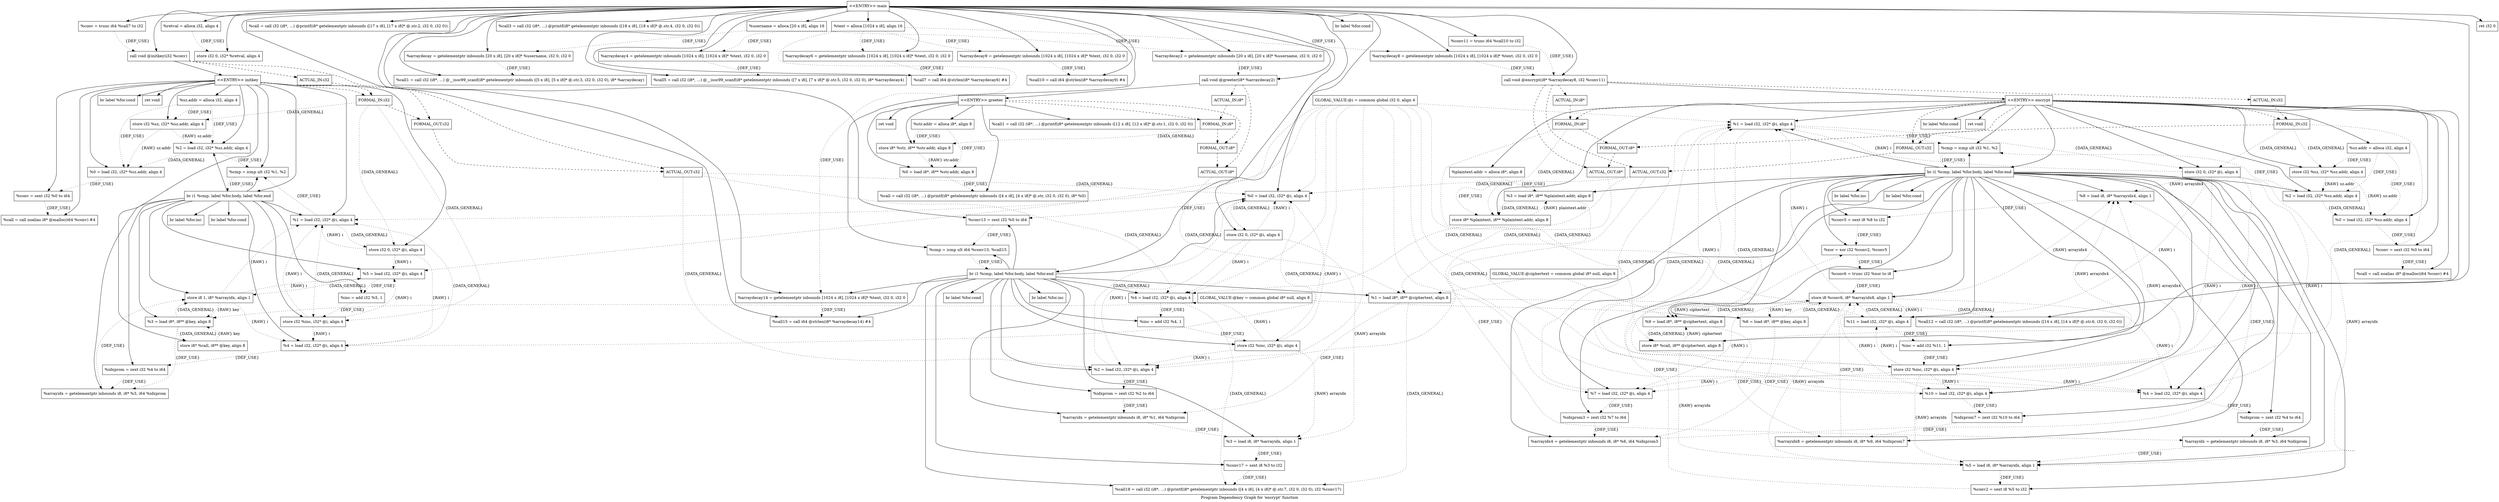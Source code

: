 digraph "Program Dependency Graph for 'encrypt' function" {
	label="Program Dependency Graph for 'encrypt' function";

	Node0x995b490 [shape=record,label="{  %str.addr = alloca i8*, align 8}"];
	Node0x995b490 -> Node0x995b500[style=dotted,label = "{DEF_USE}" ];
	Node0x995b490 -> Node0x995b570[style=dotted,label = "{DEF_USE}" ];
	Node0x995b500 [shape=record,label="{  store i8* %str, i8** %str.addr, align 8}"];
	Node0x995b500 -> Node0x995b570[style=dotted,label = "{RAW} str.addr"];
	Node0x995b570 [shape=record,label="{  %0 = load i8*, i8** %str.addr, align 8}"];
	Node0x995b570 -> Node0x995b6b0[style=dotted,label = "{DEF_USE}" ];
	Node0x995b6b0 [shape=record,label="{  %call = call i32 (i8*, ...) @printf(i8* getelementptr inbounds ([4 x i8], [4 x i8]* @.str, i32 0, i32 0), i8* %0)}"];
	Node0x995b720 [shape=record,label="{\<\<ENTRY\>\> greeter}"];
	Node0x995b720 -> Node0x995b490;
	Node0x995b720 -> Node0x995b500;
	Node0x995b720 -> Node0x995b570;
	Node0x995b720 -> Node0x995b6b0;
	Node0x995b720 -> Node0x995b5e0;
	Node0x995b720 -> Node0x995d340;
	Node0x995b720 -> Node0x99796c0[style=dashed];
	Node0x995b720 -> Node0x9979730[style=dashed];
	Node0x995b5e0 [shape=record,label="{  %call1 = call i32 (i8*, ...) @printf(i8* getelementptr inbounds ([12 x i8], [12 x i8]* @.str.1, i32 0, i32 0))}"];
	Node0x995d340 [shape=record,label="{  ret void}"];
	Node0x9963ff0 [shape=record,label="{  %sz.addr = alloca i32, align 4}"];
	Node0x9963ff0 -> Node0x9965480[style=dotted,label = "{DEF_USE}" ];
	Node0x9963ff0 -> Node0x9963610[style=dotted,label = "{DEF_USE}" ];
	Node0x9963ff0 -> Node0x9963790[style=dotted,label = "{DEF_USE}" ];
	Node0x9965480 [shape=record,label="{  store i32 %sz, i32* %sz.addr, align 4}"];
	Node0x9965480 -> Node0x9963610[style=dotted,label = "{RAW} sz.addr"];
	Node0x9965480 -> Node0x9963790[style=dotted,label = "{RAW} sz.addr"];
	Node0x9963610 [shape=record,label="{  %0 = load i32, i32* %sz.addr, align 4}"];
	Node0x9963610 -> Node0x9965590[style=dotted,label = "{DEF_USE}" ];
	Node0x99636b0 [shape=record,label="{GLOBAL_VALUE:@i = common global i32 0, align 4}"];
	Node0x99636b0 -> Node0x9963720[style=dotted];
	Node0x99636b0 -> Node0x9963920[style=dotted];
	Node0x99636b0 -> Node0x99639c0[style=dotted];
	Node0x99636b0 -> Node0x9964470[style=dotted];
	Node0x99636b0 -> Node0x9964630[style=dotted];
	Node0x99636b0 -> Node0x996b440[style=dotted];
	Node0x99636b0 -> Node0x996b590[style=dotted];
	Node0x99636b0 -> Node0x996b600[style=dotted];
	Node0x99636b0 -> Node0x996f330[style=dotted];
	Node0x99636b0 -> Node0x996f6e0[style=dotted];
	Node0x99636b0 -> Node0x996f750[style=dotted];
	Node0x9963720 [shape=record,label="{  %1 = load i32, i32* @i, align 4}"];
	Node0x9963720 -> Node0x9963c10[style=dotted, label = "{DATA_GENERAL}"];
	Node0x9963720 -> Node0x9963ca0[style=dotted,label = "{DEF_USE}" ];
	Node0x9963720 -> Node0x9963d90[style=dotted, label = "{DATA_GENERAL}"];
	Node0x9963790 [shape=record,label="{  %2 = load i32, i32* %sz.addr, align 4}"];
	Node0x9963790 -> Node0x9963610[style=dotted, label = "{DATA_GENERAL}"];
	Node0x9963790 -> Node0x9963ca0[style=dotted,label = "{DEF_USE}" ];
	Node0x9963840 [shape=record,label="{GLOBAL_VALUE:@key = common global i8* null, align 8}"];
	Node0x9963840 -> Node0x99638b0[style=dotted];
	Node0x9963840 -> Node0x996b3a0[style=dotted];
	Node0x99638b0 [shape=record,label="{  %3 = load i8*, i8** @key, align 8}"];
	Node0x99638b0 -> Node0x9963b80[style=dotted, label = "{DATA_GENERAL}"];
	Node0x99638b0 -> Node0x9961e90[style=dotted,label = "{DEF_USE}" ];
	Node0x99638b0 -> Node0x9961f00[style=dotted, label = "{DATA_GENERAL}"];
	Node0x9963920 [shape=record,label="{  %4 = load i32, i32* @i, align 4}"];
	Node0x9963920 -> Node0x9963720[style=dotted, label = "{DATA_GENERAL}"];
	Node0x9963920 -> Node0x9961d90[style=dotted,label = "{DEF_USE}" ];
	Node0x99639c0 [shape=record,label="{  %5 = load i32, i32* @i, align 4}"];
	Node0x99639c0 -> Node0x9961f00[style=dotted, label = "{DATA_GENERAL}"];
	Node0x99639c0 -> Node0x9961dc0[style=dotted,label = "{DEF_USE}" ];
	Node0x9965590 [shape=record,label="{  %conv = sext i32 %0 to i64}"];
	Node0x9965590 -> Node0x99635c0[style=dotted,label = "{DEF_USE}" ];
	Node0x99635c0 [shape=record,label="{  %call = call noalias i8* @malloc(i64 %conv) #4}"];
	Node0x9963b80 [shape=record,label="{  store i8* %call, i8** @key, align 8}"];
	Node0x9963b80 -> Node0x99638b0[style=dotted,label = "{RAW} key"];
	Node0x9963c10 [shape=record,label="{  store i32 0, i32* @i, align 4}"];
	Node0x9963c10 -> Node0x9963720[style=dotted,label = "{RAW} i"];
	Node0x9963c10 -> Node0x9963920[style=dotted,label = "{RAW} i"];
	Node0x9963c10 -> Node0x99639c0[style=dotted,label = "{RAW} i"];
	Node0x9963ca0 [shape=record,label="{  %cmp = icmp ult i32 %1, %2}"];
	Node0x9963ca0 -> Node0x9961b40[style=dotted,label = "{DEF_USE}" ];
	Node0x9963d90 [shape=record,label="{  store i32 %inc, i32* @i, align 4}"];
	Node0x9963d90 -> Node0x9963720[style=dotted,label = "{RAW} i"];
	Node0x9963d90 -> Node0x9963920[style=dotted,label = "{RAW} i"];
	Node0x9963d90 -> Node0x99639c0[style=dotted,label = "{RAW} i"];
	Node0x9963dc0 [shape=record,label="{\<\<ENTRY\>\> initkey}"];
	Node0x9963dc0 -> Node0x9963ff0;
	Node0x9963dc0 -> Node0x9965480;
	Node0x9963dc0 -> Node0x9963610;
	Node0x9963dc0 -> Node0x9965590;
	Node0x9963dc0 -> Node0x99635c0;
	Node0x9963dc0 -> Node0x9963b80;
	Node0x9963dc0 -> Node0x9963c10;
	Node0x9963dc0 -> Node0x9961ac0;
	Node0x9963dc0 -> Node0x9963720;
	Node0x9963dc0 -> Node0x9963790;
	Node0x9963dc0 -> Node0x9963ca0;
	Node0x9963dc0 -> Node0x9961b40;
	Node0x9963dc0 -> Node0x9961d20;
	Node0x9963dc0 -> Node0x997a210[style=dashed];
	Node0x9963dc0 -> Node0x997a280[style=dashed];
	Node0x9961ac0 [shape=record,label="{  br label %for.cond}"];
	Node0x9961b40 [shape=record,label="{  br i1 %cmp, label %for.body, label %for.end}"];
	Node0x9961b40 -> Node0x9963720;
	Node0x9961b40 -> Node0x9963790;
	Node0x9961b40 -> Node0x9963ca0;
	Node0x9961b40 -> Node0x99638b0;
	Node0x9961b40 -> Node0x9963920;
	Node0x9961b40 -> Node0x9961d90;
	Node0x9961b40 -> Node0x9961e90;
	Node0x9961b40 -> Node0x9961f00;
	Node0x9961b40 -> Node0x9961f70;
	Node0x9961b40 -> Node0x99639c0;
	Node0x9961b40 -> Node0x9961dc0;
	Node0x9961b40 -> Node0x9963d90;
	Node0x9961b40 -> Node0x99620f0;
	Node0x9961d20 [shape=record,label="{  ret void}"];
	Node0x9961d90 [shape=record,label="{  %idxprom = zext i32 %4 to i64}"];
	Node0x9961d90 -> Node0x9961e90[style=dotted,label = "{DEF_USE}" ];
	Node0x9961e90 [shape=record,label="{  %arrayidx = getelementptr inbounds i8, i8* %3, i64 %idxprom}"];
	Node0x9961e90 -> Node0x9961f00[style=dotted,label = "{DEF_USE}" ];
	Node0x9961f00 [shape=record,label="{  store i8 1, i8* %arrayidx, align 1}"];
	Node0x9961f00 -> Node0x9963720[style=dotted,label = "{RAW} i"];
	Node0x9961f00 -> Node0x99638b0[style=dotted,label = "{RAW} key"];
	Node0x9961f00 -> Node0x9963920[style=dotted,label = "{RAW} i"];
	Node0x9961f00 -> Node0x99639c0[style=dotted,label = "{RAW} i"];
	Node0x9961f70 [shape=record,label="{  br label %for.inc}"];
	Node0x9961dc0 [shape=record,label="{  %inc = add i32 %5, 1}"];
	Node0x9961dc0 -> Node0x9963d90[style=dotted,label = "{DEF_USE}" ];
	Node0x99620f0 [shape=record,label="{  br label %for.cond}"];
	Node0x9965430 [shape=record,label="{\<\<ENTRY\>\> encrypt}"];
	Node0x9965430 -> Node0x996e2c0;
	Node0x9965430 -> Node0x996e330;
	Node0x9965430 -> Node0x996d420;
	Node0x9965430 -> Node0x996d3f0;
	Node0x9965430 -> Node0x996d520;
	Node0x9965430 -> Node0x996d620;
	Node0x9965430 -> Node0x996d690;
	Node0x9965430 -> Node0x996d700;
	Node0x9965430 -> Node0x996d770;
	Node0x9965430 -> Node0x996d590;
	Node0x9965430 -> Node0x9964470;
	Node0x9965430 -> Node0x99644e0;
	Node0x9965430 -> Node0x9964550;
	Node0x9965430 -> Node0x99645c0;
	Node0x9965430 -> Node0x996b670;
	Node0x9965430 -> Node0x997b370[style=dashed];
	Node0x9965430 -> Node0x997b3e0[style=dashed];
	Node0x9965430 -> Node0x9964380[style=dashed];
	Node0x9965430 -> Node0x9964440[style=dashed];
	Node0x996e2c0 [shape=record,label="{  %plaintext.addr = alloca i8*, align 8}"];
	Node0x996e2c0 -> Node0x996d420[style=dotted,label = "{DEF_USE}" ];
	Node0x996e2c0 -> Node0x996b750[style=dotted,label = "{DEF_USE}" ];
	Node0x996e330 [shape=record,label="{  %sz.addr = alloca i32, align 4}"];
	Node0x996e330 -> Node0x996d3f0[style=dotted,label = "{DEF_USE}" ];
	Node0x996e330 -> Node0x996d520[style=dotted,label = "{DEF_USE}" ];
	Node0x996e330 -> Node0x99644e0[style=dotted,label = "{DEF_USE}" ];
	Node0x996d420 [shape=record,label="{  store i8* %plaintext, i8** %plaintext.addr, align 8}"];
	Node0x996d420 -> Node0x996b750[style=dotted,label = "{RAW} plaintext.addr"];
	Node0x996d3f0 [shape=record,label="{  store i32 %sz, i32* %sz.addr, align 4}"];
	Node0x996d3f0 -> Node0x996d520[style=dotted,label = "{RAW} sz.addr"];
	Node0x996d3f0 -> Node0x99644e0[style=dotted,label = "{RAW} sz.addr"];
	Node0x996d520 [shape=record,label="{  %0 = load i32, i32* %sz.addr, align 4}"];
	Node0x996d520 -> Node0x996d620[style=dotted,label = "{DEF_USE}" ];
	Node0x996d620 [shape=record,label="{  %conv = sext i32 %0 to i64}"];
	Node0x996d620 -> Node0x996d690[style=dotted,label = "{DEF_USE}" ];
	Node0x996d690 [shape=record,label="{  %call = call noalias i8* @malloc(i64 %conv) #4}"];
	Node0x996d700 [shape=record,label="{  store i8* %call, i8** @ciphertext, align 8}"];
	Node0x996d700 -> Node0x996b840[style=dotted,label = "{RAW} arrayidx"];
	Node0x996d700 -> Node0x996b8d0[style=dotted,label = "{RAW} arrayidx4"];
	Node0x996d700 -> Node0x996b520[style=dotted,label = "{RAW} ciphertext"];
	Node0x996d770 [shape=record,label="{  store i32 0, i32* @i, align 4}"];
	Node0x996d770 -> Node0x9964470[style=dotted,label = "{RAW} i"];
	Node0x996d770 -> Node0x9964630[style=dotted,label = "{RAW} i"];
	Node0x996d770 -> Node0x996b840[style=dotted,label = "{RAW} arrayidx"];
	Node0x996d770 -> Node0x996b440[style=dotted,label = "{RAW} i"];
	Node0x996d770 -> Node0x996b8d0[style=dotted,label = "{RAW} arrayidx4"];
	Node0x996d770 -> Node0x996b590[style=dotted,label = "{RAW} i"];
	Node0x996d770 -> Node0x996b600[style=dotted,label = "{RAW} i"];
	Node0x996d590 [shape=record,label="{  br label %for.cond}"];
	Node0x9964470 [shape=record,label="{  %1 = load i32, i32* @i, align 4}"];
	Node0x9964470 -> Node0x996d770[style=dotted, label = "{DATA_GENERAL}"];
	Node0x9964470 -> Node0x9964550[style=dotted,label = "{DEF_USE}" ];
	Node0x9964470 -> Node0x996ba50[style=dotted, label = "{DATA_GENERAL}"];
	Node0x99644e0 [shape=record,label="{  %2 = load i32, i32* %sz.addr, align 4}"];
	Node0x99644e0 -> Node0x996d520[style=dotted, label = "{DATA_GENERAL}"];
	Node0x99644e0 -> Node0x9964550[style=dotted,label = "{DEF_USE}" ];
	Node0x9964550 [shape=record,label="{  %cmp = icmp ult i32 %1, %2}"];
	Node0x9964550 -> Node0x99645c0[style=dotted,label = "{DEF_USE}" ];
	Node0x99645c0 [shape=record,label="{  br i1 %cmp, label %for.body, label %for.end}"];
	Node0x99645c0 -> Node0x9964470;
	Node0x99645c0 -> Node0x99644e0;
	Node0x99645c0 -> Node0x9964550;
	Node0x99645c0 -> Node0x996b750;
	Node0x99645c0 -> Node0x9964630;
	Node0x99645c0 -> Node0x996bae0;
	Node0x99645c0 -> Node0x996bc30;
	Node0x99645c0 -> Node0x996b840;
	Node0x99645c0 -> Node0x996bca0;
	Node0x99645c0 -> Node0x996b3a0;
	Node0x99645c0 -> Node0x996b440;
	Node0x99645c0 -> Node0x996bb60;
	Node0x99645c0 -> Node0x996be20;
	Node0x99645c0 -> Node0x996b8d0;
	Node0x99645c0 -> Node0x996bb10;
	Node0x99645c0 -> Node0x996bed0;
	Node0x99645c0 -> Node0x996bf40;
	Node0x99645c0 -> Node0x996b520;
	Node0x99645c0 -> Node0x996b590;
	Node0x99645c0 -> Node0x996bd10;
	Node0x99645c0 -> Node0x996bd80;
	Node0x99645c0 -> Node0x996bdf0;
	Node0x99645c0 -> Node0x99621e0;
	Node0x99645c0 -> Node0x996b600;
	Node0x99645c0 -> Node0x9962250;
	Node0x99645c0 -> Node0x996ba50;
	Node0x99645c0 -> Node0x99622c0;
	Node0x9964630 [shape=record,label="{  %4 = load i32, i32* @i, align 4}"];
	Node0x9964630 -> Node0x9964470[style=dotted, label = "{DATA_GENERAL}"];
	Node0x9964630 -> Node0x996bae0[style=dotted,label = "{DEF_USE}" ];
	Node0x996b3a0 [shape=record,label="{  %6 = load i8*, i8** @key, align 8}"];
	Node0x996b3a0 -> Node0x996be20[style=dotted,label = "{DEF_USE}" ];
	Node0x996b3a0 -> Node0x996bdf0[style=dotted, label = "{DATA_GENERAL}"];
	Node0x996b440 [shape=record,label="{  %7 = load i32, i32* @i, align 4}"];
	Node0x996b440 -> Node0x9964470[style=dotted, label = "{DATA_GENERAL}"];
	Node0x996b440 -> Node0x996bb60[style=dotted,label = "{DEF_USE}" ];
	Node0x996b4b0 [shape=record,label="{GLOBAL_VALUE:@ciphertext = common global i8* null, align 8}"];
	Node0x996b4b0 -> Node0x996b520[style=dotted];
	Node0x996b4b0 -> Node0x996f640[style=dotted];
	Node0x996b520 [shape=record,label="{  %9 = load i8*, i8** @ciphertext, align 8}"];
	Node0x996b520 -> Node0x996d700[style=dotted, label = "{DATA_GENERAL}"];
	Node0x996b520 -> Node0x996bd80[style=dotted,label = "{DEF_USE}" ];
	Node0x996b520 -> Node0x996bdf0[style=dotted, label = "{DATA_GENERAL}"];
	Node0x996b590 [shape=record,label="{  %10 = load i32, i32* @i, align 4}"];
	Node0x996b590 -> Node0x9964470[style=dotted, label = "{DATA_GENERAL}"];
	Node0x996b590 -> Node0x996bd10[style=dotted,label = "{DEF_USE}" ];
	Node0x996b600 [shape=record,label="{  %11 = load i32, i32* @i, align 4}"];
	Node0x996b600 -> Node0x996bdf0[style=dotted, label = "{DATA_GENERAL}"];
	Node0x996b600 -> Node0x9962250[style=dotted,label = "{DEF_USE}" ];
	Node0x996b670 [shape=record,label="{  ret void}"];
	Node0x996b750 [shape=record,label="{  %3 = load i8*, i8** %plaintext.addr, align 8}"];
	Node0x996b750 -> Node0x996d420[style=dotted, label = "{DATA_GENERAL}"];
	Node0x996b750 -> Node0x996bc30[style=dotted,label = "{DEF_USE}" ];
	Node0x996b840 [shape=record,label="{  %5 = load i8, i8* %arrayidx, align 1}"];
	Node0x996b840 -> Node0x996bca0[style=dotted,label = "{DEF_USE}" ];
	Node0x996b8d0 [shape=record,label="{  %8 = load i8, i8* %arrayidx4, align 1}"];
	Node0x996b8d0 -> Node0x996bb10[style=dotted,label = "{DEF_USE}" ];
	Node0x996ba50 [shape=record,label="{  store i32 %inc, i32* @i, align 4}"];
	Node0x996ba50 -> Node0x9964470[style=dotted,label = "{RAW} i"];
	Node0x996ba50 -> Node0x9964630[style=dotted,label = "{RAW} i"];
	Node0x996ba50 -> Node0x996b840[style=dotted,label = "{RAW} arrayidx"];
	Node0x996ba50 -> Node0x996b440[style=dotted,label = "{RAW} i"];
	Node0x996ba50 -> Node0x996b8d0[style=dotted,label = "{RAW} arrayidx4"];
	Node0x996ba50 -> Node0x996b590[style=dotted,label = "{RAW} i"];
	Node0x996ba50 -> Node0x996b600[style=dotted,label = "{RAW} i"];
	Node0x996bae0 [shape=record,label="{  %idxprom = zext i32 %4 to i64}"];
	Node0x996bae0 -> Node0x996bc30[style=dotted,label = "{DEF_USE}" ];
	Node0x996bc30 [shape=record,label="{  %arrayidx = getelementptr inbounds i8, i8* %3, i64 %idxprom}"];
	Node0x996bc30 -> Node0x996b840[style=dotted,label = "{DEF_USE}" ];
	Node0x996bca0 [shape=record,label="{  %conv2 = sext i8 %5 to i32}"];
	Node0x996bca0 -> Node0x996bed0[style=dotted,label = "{DEF_USE}" ];
	Node0x996bb60 [shape=record,label="{  %idxprom3 = zext i32 %7 to i64}"];
	Node0x996bb60 -> Node0x996be20[style=dotted,label = "{DEF_USE}" ];
	Node0x996be20 [shape=record,label="{  %arrayidx4 = getelementptr inbounds i8, i8* %6, i64 %idxprom3}"];
	Node0x996be20 -> Node0x996b8d0[style=dotted,label = "{DEF_USE}" ];
	Node0x996bb10 [shape=record,label="{  %conv5 = sext i8 %8 to i32}"];
	Node0x996bb10 -> Node0x996bed0[style=dotted,label = "{DEF_USE}" ];
	Node0x996bed0 [shape=record,label="{  %xor = xor i32 %conv2, %conv5}"];
	Node0x996bed0 -> Node0x996bf40[style=dotted,label = "{DEF_USE}" ];
	Node0x996bf40 [shape=record,label="{  %conv6 = trunc i32 %xor to i8}"];
	Node0x996bf40 -> Node0x996bdf0[style=dotted,label = "{DEF_USE}" ];
	Node0x996bd10 [shape=record,label="{  %idxprom7 = zext i32 %10 to i64}"];
	Node0x996bd10 -> Node0x996bd80[style=dotted,label = "{DEF_USE}" ];
	Node0x996bd80 [shape=record,label="{  %arrayidx8 = getelementptr inbounds i8, i8* %9, i64 %idxprom7}"];
	Node0x996bd80 -> Node0x996bdf0[style=dotted,label = "{DEF_USE}" ];
	Node0x996bdf0 [shape=record,label="{  store i8 %conv6, i8* %arrayidx8, align 1}"];
	Node0x996bdf0 -> Node0x9964470[style=dotted,label = "{RAW} i"];
	Node0x996bdf0 -> Node0x9964630[style=dotted,label = "{RAW} i"];
	Node0x996bdf0 -> Node0x996b840[style=dotted,label = "{RAW} arrayidx"];
	Node0x996bdf0 -> Node0x996b3a0[style=dotted,label = "{RAW} key"];
	Node0x996bdf0 -> Node0x996b440[style=dotted,label = "{RAW} i"];
	Node0x996bdf0 -> Node0x996b8d0[style=dotted,label = "{RAW} arrayidx4"];
	Node0x996bdf0 -> Node0x996b520[style=dotted,label = "{RAW} ciphertext"];
	Node0x996bdf0 -> Node0x996b590[style=dotted,label = "{RAW} i"];
	Node0x996bdf0 -> Node0x996b600[style=dotted,label = "{RAW} i"];
	Node0x99621e0 [shape=record,label="{  br label %for.inc}"];
	Node0x9962250 [shape=record,label="{  %inc = add i32 %11, 1}"];
	Node0x9962250 -> Node0x996ba50[style=dotted,label = "{DEF_USE}" ];
	Node0x99622c0 [shape=record,label="{  br label %for.cond}"];
	Node0x99653e0 [shape=record,label="{\<\<ENTRY\>\> main}"];
	Node0x99653e0 -> Node0x99777b0;
	Node0x99653e0 -> Node0x9977820;
	Node0x99653e0 -> Node0x99778c0;
	Node0x99653e0 -> Node0x9977890;
	Node0x99653e0 -> Node0x99778f0;
	Node0x99653e0 -> Node0x996ed30;
	Node0x99653e0 -> Node0x9975cf0;
	Node0x99653e0 -> Node0x9975d60;
	Node0x99653e0 -> Node0x9975dd0;
	Node0x99653e0 -> Node0x996eca0;
	Node0x99653e0 -> Node0x9975f50;
	Node0x99653e0 -> Node0x9975fc0;
	Node0x99653e0 -> Node0x9976030;
	Node0x99653e0 -> Node0x99760a0;
	Node0x99653e0 -> Node0x99760d0;
	Node0x99653e0 -> Node0x996ee40;
	Node0x99653e0 -> Node0x996eeb0;
	Node0x99653e0 -> Node0x9975e40;
	Node0x99653e0 -> Node0x9975eb0;
	Node0x99653e0 -> Node0x9975f20;
	Node0x99653e0 -> Node0x996f170;
	Node0x99653e0 -> Node0x996f1e0;
	Node0x99653e0 -> Node0x996f250;
	Node0x99653e0 -> Node0x996f2c0;
	Node0x99653e0 -> Node0x996f330;
	Node0x99653e0 -> Node0x99646a0;
	Node0x99653e0 -> Node0x9964710;
	Node0x99653e0 -> Node0x996f4f0;
	Node0x99653e0 -> Node0x996f560;
	Node0x99653e0 -> Node0x996f5d0;
	Node0x99653e0 -> Node0x996f7c0;
	Node0x99777b0 [shape=record,label="{  %retval = alloca i32, align 4}"];
	Node0x99777b0 -> Node0x9977890[style=dotted,label = "{DEF_USE}" ];
	Node0x9977820 [shape=record,label="{  %username = alloca [20 x i8], align 16}"];
	Node0x9977820 -> Node0x996ed30[style=dotted,label = "{DEF_USE}" ];
	Node0x9977820 -> Node0x9975d60[style=dotted,label = "{DEF_USE}" ];
	Node0x99778c0 [shape=record,label="{  %text = alloca [1024 x i8], align 16}"];
	Node0x99778c0 -> Node0x9975f50[style=dotted,label = "{DEF_USE}" ];
	Node0x99778c0 -> Node0x9976030[style=dotted,label = "{DEF_USE}" ];
	Node0x99778c0 -> Node0x996eeb0[style=dotted,label = "{DEF_USE}" ];
	Node0x99778c0 -> Node0x9975e40[style=dotted,label = "{DEF_USE}" ];
	Node0x99778c0 -> Node0x9964710[style=dotted,label = "{DEF_USE}" ];
	Node0x9977890 [shape=record,label="{  store i32 0, i32* %retval, align 4}"];
	Node0x99778f0 [shape=record,label="{  %call = call i32 (i8*, ...) @printf(i8* getelementptr inbounds ([17 x i8], [17 x i8]* @.str.2, i32 0, i32 0))}"];
	Node0x996ed30 [shape=record,label="{  %arraydecay = getelementptr inbounds [20 x i8], [20 x i8]* %username, i32 0, i32 0}"];
	Node0x996ed30 -> Node0x9975cf0[style=dotted,label = "{DEF_USE}" ];
	Node0x9975cf0 [shape=record,label="{  %call1 = call i32 (i8*, ...) @__isoc99_scanf(i8* getelementptr inbounds ([5 x i8], [5 x i8]* @.str.3, i32 0, i32 0), i8* %arraydecay)}"];
	Node0x9975d60 [shape=record,label="{  %arraydecay2 = getelementptr inbounds [20 x i8], [20 x i8]* %username, i32 0, i32 0}"];
	Node0x9975d60 -> Node0x9975dd0[style=dotted,label = "{DEF_USE}" ];
	Node0x9975dd0 [shape=record,label="{  call void @greeter(i8* %arraydecay2)}"];
	Node0x9975dd0 -> Node0x995b720;
	Node0x9975dd0 -> Node0x9979ab0[style=dashed];
	Node0x9975dd0 -> Node0x9979b50[style=dashed];
	Node0x996eca0 [shape=record,label="{  %call3 = call i32 (i8*, ...) @printf(i8* getelementptr inbounds ([18 x i8], [18 x i8]* @.str.4, i32 0, i32 0))}"];
	Node0x9975f50 [shape=record,label="{  %arraydecay4 = getelementptr inbounds [1024 x i8], [1024 x i8]* %text, i32 0, i32 0}"];
	Node0x9975f50 -> Node0x9975fc0[style=dotted,label = "{DEF_USE}" ];
	Node0x9975fc0 [shape=record,label="{  %call5 = call i32 (i8*, ...) @__isoc99_scanf(i8* getelementptr inbounds ([7 x i8], [7 x i8]* @.str.5, i32 0, i32 0), i8* %arraydecay4)}"];
	Node0x9976030 [shape=record,label="{  %arraydecay6 = getelementptr inbounds [1024 x i8], [1024 x i8]* %text, i32 0, i32 0}"];
	Node0x9976030 -> Node0x99760a0[style=dotted,label = "{DEF_USE}" ];
	Node0x99760a0 [shape=record,label="{  %call7 = call i64 @strlen(i8* %arraydecay6) #4}"];
	Node0x99760d0 [shape=record,label="{  %conv = trunc i64 %call7 to i32}"];
	Node0x99760d0 -> Node0x996ee40[style=dotted,label = "{DEF_USE}" ];
	Node0x996ee40 [shape=record,label="{  call void @initkey(i32 %conv)}"];
	Node0x996ee40 -> Node0x9963dc0;
	Node0x996ee40 -> Node0x997a620[style=dashed];
	Node0x996ee40 -> Node0x997a6c0[style=dashed];
	Node0x996eeb0 [shape=record,label="{  %arraydecay8 = getelementptr inbounds [1024 x i8], [1024 x i8]* %text, i32 0, i32 0}"];
	Node0x996eeb0 -> Node0x996f170[style=dotted,label = "{DEF_USE}" ];
	Node0x9975e40 [shape=record,label="{  %arraydecay9 = getelementptr inbounds [1024 x i8], [1024 x i8]* %text, i32 0, i32 0}"];
	Node0x9975e40 -> Node0x9975eb0[style=dotted,label = "{DEF_USE}" ];
	Node0x9975eb0 [shape=record,label="{  %call10 = call i64 @strlen(i8* %arraydecay9) #4}"];
	Node0x9975f20 [shape=record,label="{  %conv11 = trunc i64 %call10 to i32}"];
	Node0x9975f20 -> Node0x996f170[style=dotted,label = "{DEF_USE}" ];
	Node0x996f170 [shape=record,label="{  call void @encrypt(i8* %arraydecay8, i32 %conv11)}"];
	Node0x996f170 -> Node0x9965430;
	Node0x996f170 -> Node0x997bc70[style=dashed];
	Node0x996f170 -> Node0x997bd10[style=dashed];
	Node0x996f170 -> Node0x997bce0[style=dashed];
	Node0x996f170 -> Node0x997be10[style=dashed];
	Node0x996f1e0 [shape=record,label="{  %call12 = call i32 (i8*, ...) @printf(i8* getelementptr inbounds ([14 x i8], [14 x i8]* @.str.6, i32 0, i32 0))}"];
	Node0x996f250 [shape=record,label="{  store i32 0, i32* @i, align 4}"];
	Node0x996f250 -> Node0x996f330[style=dotted,label = "{RAW} i"];
	Node0x996f250 -> Node0x996f6e0[style=dotted,label = "{RAW} i"];
	Node0x996f250 -> Node0x997bfe0[style=dotted,label = "{RAW} arrayidx"];
	Node0x996f250 -> Node0x996f750[style=dotted,label = "{RAW} i"];
	Node0x996f2c0 [shape=record,label="{  br label %for.cond}"];
	Node0x996f330 [shape=record,label="{  %0 = load i32, i32* @i, align 4}"];
	Node0x996f330 -> Node0x996f250[style=dotted, label = "{DATA_GENERAL}"];
	Node0x996f330 -> Node0x99646a0[style=dotted,label = "{DEF_USE}" ];
	Node0x996f330 -> Node0x997c0a0[style=dotted, label = "{DATA_GENERAL}"];
	Node0x99646a0 [shape=record,label="{  %conv13 = zext i32 %0 to i64}"];
	Node0x99646a0 -> Node0x996f560[style=dotted,label = "{DEF_USE}" ];
	Node0x9964710 [shape=record,label="{  %arraydecay14 = getelementptr inbounds [1024 x i8], [1024 x i8]* %text, i32 0, i32 0}"];
	Node0x9964710 -> Node0x996f4f0[style=dotted,label = "{DEF_USE}" ];
	Node0x996f4f0 [shape=record,label="{  %call15 = call i64 @strlen(i8* %arraydecay14) #4}"];
	Node0x996f560 [shape=record,label="{  %cmp = icmp ult i64 %conv13, %call15}"];
	Node0x996f560 -> Node0x996f5d0[style=dotted,label = "{DEF_USE}" ];
	Node0x996f5d0 [shape=record,label="{  br i1 %cmp, label %for.body, label %for.end}"];
	Node0x996f5d0 -> Node0x996f330;
	Node0x996f5d0 -> Node0x99646a0;
	Node0x996f5d0 -> Node0x9964710;
	Node0x996f5d0 -> Node0x996f4f0;
	Node0x996f5d0 -> Node0x996f560;
	Node0x996f5d0 -> Node0x996f640;
	Node0x996f5d0 -> Node0x996f6e0;
	Node0x996f5d0 -> Node0x997bfb0;
	Node0x996f5d0 -> Node0x997c2e0;
	Node0x996f5d0 -> Node0x997bfe0;
	Node0x996f5d0 -> Node0x997c1a0;
	Node0x996f5d0 -> Node0x997c210;
	Node0x996f5d0 -> Node0x996fc90;
	Node0x996f5d0 -> Node0x996f750;
	Node0x996f5d0 -> Node0x996fd00;
	Node0x996f5d0 -> Node0x997c0a0;
	Node0x996f5d0 -> Node0x996fd70;
	Node0x996f640 [shape=record,label="{  %1 = load i8*, i8** @ciphertext, align 8}"];
	Node0x996f640 -> Node0x996f1e0[style=dotted, label = "{DATA_GENERAL}"];
	Node0x996f640 -> Node0x997c2e0[style=dotted,label = "{DEF_USE}" ];
	Node0x996f640 -> Node0x997c210[style=dotted, label = "{DATA_GENERAL}"];
	Node0x996f6e0 [shape=record,label="{  %2 = load i32, i32* @i, align 4}"];
	Node0x996f6e0 -> Node0x996f330[style=dotted, label = "{DATA_GENERAL}"];
	Node0x996f6e0 -> Node0x997bfb0[style=dotted,label = "{DEF_USE}" ];
	Node0x996f750 [shape=record,label="{  %4 = load i32, i32* @i, align 4}"];
	Node0x996f750 -> Node0x997c210[style=dotted, label = "{DATA_GENERAL}"];
	Node0x996f750 -> Node0x996fd00[style=dotted,label = "{DEF_USE}" ];
	Node0x996f7c0 [shape=record,label="{  ret i32 0}"];
	Node0x99796c0 [shape=record,label="{FORMAL_IN:i8*}"];
	Node0x99796c0 -> Node0x9979730[style=dashed];
	Node0x99796c0 -> Node0x995b500[style=dotted, label = "{DATA_GENERAL}"];
	Node0x9979730 [shape=record,label="{FORMAL_OUT:i8*}"];
	Node0x9979730 -> Node0x9979b50[style=dashed];
	Node0x9979ab0 [shape=record,label="{ACTUAL_IN:i8*}"];
	Node0x9979ab0 -> Node0x99796c0[style=dashed];
	Node0x9979b50 [shape=record,label="{ACTUAL_OUT:i8*}"];
	Node0x9979b50 -> Node0x996f640[style=dotted, label = "{DATA_GENERAL}"];
	Node0x997a210 [shape=record,label="{FORMAL_IN:i32}"];
	Node0x997a210 -> Node0x997a280[style=dashed];
	Node0x997a210 -> Node0x9965480[style=dotted, label = "{DATA_GENERAL}"];
	Node0x997a210 -> Node0x9963c10[style=dotted, label = "{DATA_GENERAL}"];
	Node0x997a210 -> Node0x9963d90[style=dotted, label = "{DATA_GENERAL}"];
	Node0x997a280 [shape=record,label="{FORMAL_OUT:i32}"];
	Node0x997a280 -> Node0x997a6c0[style=dashed];
	Node0x997a620 [shape=record,label="{ACTUAL_IN:i32}"];
	Node0x997a620 -> Node0x997a210[style=dashed];
	Node0x997a6c0 [shape=record,label="{ACTUAL_OUT:i32}"];
	Node0x997a6c0 -> Node0x996f330[style=dotted, label = "{DATA_GENERAL}"];
	Node0x997a6c0 -> Node0x996f6e0[style=dotted, label = "{DATA_GENERAL}"];
	Node0x997a6c0 -> Node0x996f750[style=dotted, label = "{DATA_GENERAL}"];
	Node0x997b370 [shape=record,label="{FORMAL_IN:i8*}"];
	Node0x997b370 -> Node0x997b3e0[style=dashed];
	Node0x997b370 -> Node0x996d420[style=dotted, label = "{DATA_GENERAL}"];
	Node0x997b370 -> Node0x996d700[style=dotted, label = "{DATA_GENERAL}"];
	Node0x997b3e0 [shape=record,label="{FORMAL_OUT:i8*}"];
	Node0x997b3e0 -> Node0x997bd10[style=dashed];
	Node0x9964380 [shape=record,label="{FORMAL_IN:i32}"];
	Node0x9964380 -> Node0x9964440[style=dashed];
	Node0x9964380 -> Node0x996d3f0[style=dotted, label = "{DATA_GENERAL}"];
	Node0x9964380 -> Node0x996d770[style=dotted, label = "{DATA_GENERAL}"];
	Node0x9964380 -> Node0x996ba50[style=dotted, label = "{DATA_GENERAL}"];
	Node0x9964440 [shape=record,label="{FORMAL_OUT:i32}"];
	Node0x9964440 -> Node0x997be10[style=dashed];
	Node0x997bc70 [shape=record,label="{ACTUAL_IN:i8*}"];
	Node0x997bc70 -> Node0x997b370[style=dashed];
	Node0x997bd10 [shape=record,label="{ACTUAL_OUT:i8*}"];
	Node0x997bd10 -> Node0x996f640[style=dotted, label = "{DATA_GENERAL}"];
	Node0x997bce0 [shape=record,label="{ACTUAL_IN:i32}"];
	Node0x997bce0 -> Node0x9964380[style=dashed];
	Node0x997be10 [shape=record,label="{ACTUAL_OUT:i32}"];
	Node0x997be10 -> Node0x996f330[style=dotted, label = "{DATA_GENERAL}"];
	Node0x997be10 -> Node0x996f6e0[style=dotted, label = "{DATA_GENERAL}"];
	Node0x997be10 -> Node0x996f750[style=dotted, label = "{DATA_GENERAL}"];
	Node0x997bfe0 [shape=record,label="{  %3 = load i8, i8* %arrayidx, align 1}"];
	Node0x997bfe0 -> Node0x997c1a0[style=dotted,label = "{DEF_USE}" ];
	Node0x997c0a0 [shape=record,label="{  store i32 %inc, i32* @i, align 4}"];
	Node0x997c0a0 -> Node0x996f330[style=dotted,label = "{RAW} i"];
	Node0x997c0a0 -> Node0x996f6e0[style=dotted,label = "{RAW} i"];
	Node0x997c0a0 -> Node0x997bfe0[style=dotted,label = "{RAW} arrayidx"];
	Node0x997c0a0 -> Node0x996f750[style=dotted,label = "{RAW} i"];
	Node0x997bfb0 [shape=record,label="{  %idxprom = zext i32 %2 to i64}"];
	Node0x997bfb0 -> Node0x997c2e0[style=dotted,label = "{DEF_USE}" ];
	Node0x997c2e0 [shape=record,label="{  %arrayidx = getelementptr inbounds i8, i8* %1, i64 %idxprom}"];
	Node0x997c2e0 -> Node0x997bfe0[style=dotted,label = "{DEF_USE}" ];
	Node0x997c1a0 [shape=record,label="{  %conv17 = sext i8 %3 to i32}"];
	Node0x997c1a0 -> Node0x997c210[style=dotted,label = "{DEF_USE}" ];
	Node0x997c210 [shape=record,label="{  %call18 = call i32 (i8*, ...) @printf(i8* getelementptr inbounds ([4 x i8], [4 x i8]* @.str.7, i32 0, i32 0), i32 %conv17)}"];
	Node0x996fc90 [shape=record,label="{  br label %for.inc}"];
	Node0x996fd00 [shape=record,label="{  %inc = add i32 %4, 1}"];
	Node0x996fd00 -> Node0x997c0a0[style=dotted,label = "{DEF_USE}" ];
	Node0x996fd70 [shape=record,label="{  br label %for.cond}"];
}
